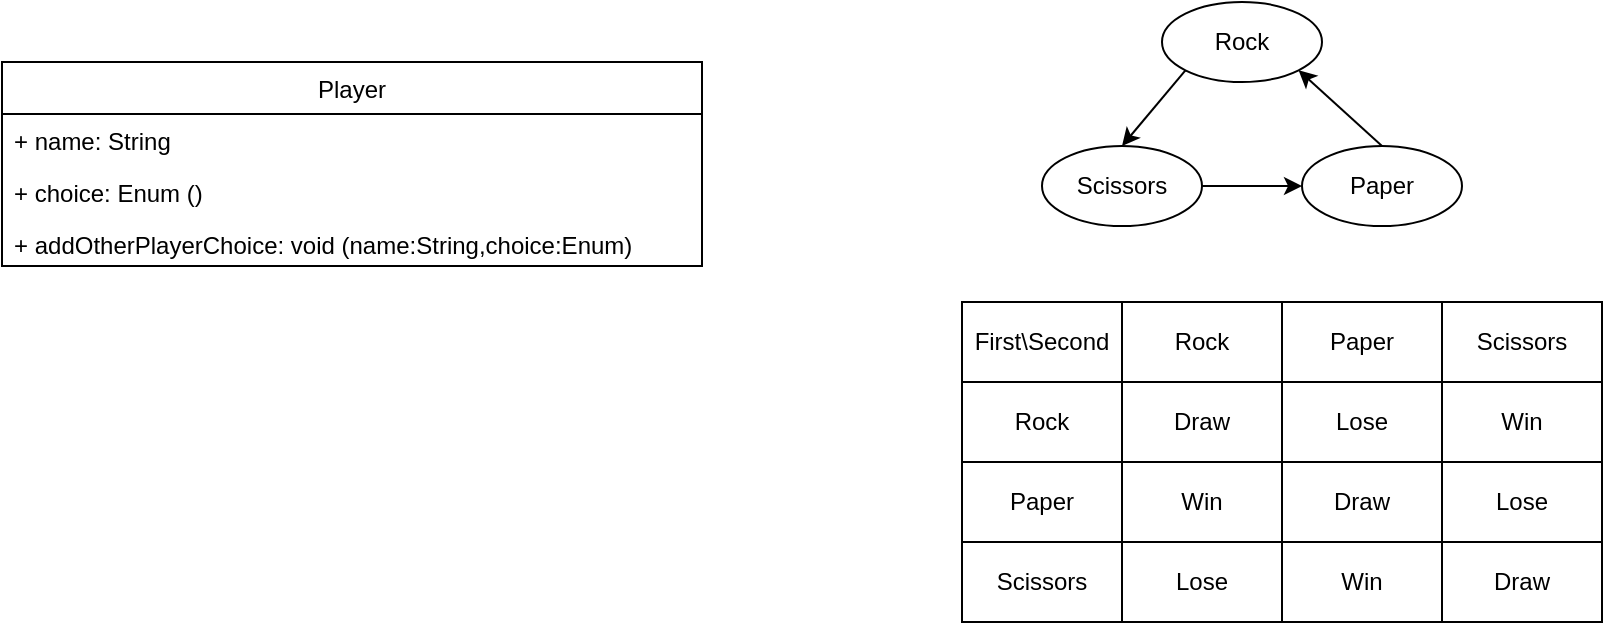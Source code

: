 <mxfile version="19.0.3" type="device"><diagram id="0XQvGi-TVbaC4sAmgrep" name="Page-1"><mxGraphModel dx="869" dy="599" grid="1" gridSize="10" guides="1" tooltips="1" connect="1" arrows="1" fold="1" page="1" pageScale="1" pageWidth="1169" pageHeight="1654" math="0" shadow="0"><root><mxCell id="0"/><mxCell id="1" parent="0"/><mxCell id="-9pchcS9NfuXSWEE5NT2-1" value="Player" style="swimlane;fontStyle=0;childLayout=stackLayout;horizontal=1;startSize=26;fillColor=none;horizontalStack=0;resizeParent=1;resizeParentMax=0;resizeLast=0;collapsible=1;marginBottom=0;" vertex="1" parent="1"><mxGeometry x="80" y="40" width="350" height="102" as="geometry"/></mxCell><mxCell id="-9pchcS9NfuXSWEE5NT2-2" value="+ name: String" style="text;strokeColor=none;fillColor=none;align=left;verticalAlign=top;spacingLeft=4;spacingRight=4;overflow=hidden;rotatable=0;points=[[0,0.5],[1,0.5]];portConstraint=eastwest;" vertex="1" parent="-9pchcS9NfuXSWEE5NT2-1"><mxGeometry y="26" width="350" height="26" as="geometry"/></mxCell><mxCell id="-9pchcS9NfuXSWEE5NT2-3" value="+ choice: Enum ()" style="text;strokeColor=none;fillColor=none;align=left;verticalAlign=top;spacingLeft=4;spacingRight=4;overflow=hidden;rotatable=0;points=[[0,0.5],[1,0.5]];portConstraint=eastwest;" vertex="1" parent="-9pchcS9NfuXSWEE5NT2-1"><mxGeometry y="52" width="350" height="26" as="geometry"/></mxCell><mxCell id="-9pchcS9NfuXSWEE5NT2-4" value="+ addOtherPlayerChoice: void (name:String,choice:Enum)" style="text;strokeColor=none;fillColor=none;align=left;verticalAlign=top;spacingLeft=4;spacingRight=4;overflow=hidden;rotatable=0;points=[[0,0.5],[1,0.5]];portConstraint=eastwest;" vertex="1" parent="-9pchcS9NfuXSWEE5NT2-1"><mxGeometry y="78" width="350" height="24" as="geometry"/></mxCell><mxCell id="-9pchcS9NfuXSWEE5NT2-5" value="Rock" style="ellipse;whiteSpace=wrap;html=1;" vertex="1" parent="1"><mxGeometry x="660" y="10" width="80" height="40" as="geometry"/></mxCell><mxCell id="-9pchcS9NfuXSWEE5NT2-6" value="Scissors" style="ellipse;whiteSpace=wrap;html=1;" vertex="1" parent="1"><mxGeometry x="600" y="82" width="80" height="40" as="geometry"/></mxCell><mxCell id="-9pchcS9NfuXSWEE5NT2-7" value="Paper" style="ellipse;whiteSpace=wrap;html=1;" vertex="1" parent="1"><mxGeometry x="730" y="82" width="80" height="40" as="geometry"/></mxCell><mxCell id="-9pchcS9NfuXSWEE5NT2-8" value="" style="endArrow=classic;html=1;rounded=0;exitX=0.5;exitY=0;exitDx=0;exitDy=0;entryX=1;entryY=1;entryDx=0;entryDy=0;" edge="1" parent="1" source="-9pchcS9NfuXSWEE5NT2-7" target="-9pchcS9NfuXSWEE5NT2-5"><mxGeometry width="50" height="50" relative="1" as="geometry"><mxPoint x="700" y="80" as="sourcePoint"/><mxPoint x="750" y="30" as="targetPoint"/></mxGeometry></mxCell><mxCell id="-9pchcS9NfuXSWEE5NT2-9" value="" style="endArrow=classic;html=1;rounded=0;exitX=1;exitY=0.5;exitDx=0;exitDy=0;entryX=0;entryY=0.5;entryDx=0;entryDy=0;" edge="1" parent="1" source="-9pchcS9NfuXSWEE5NT2-6" target="-9pchcS9NfuXSWEE5NT2-7"><mxGeometry width="50" height="50" relative="1" as="geometry"><mxPoint x="700" y="80" as="sourcePoint"/><mxPoint x="750" y="30" as="targetPoint"/></mxGeometry></mxCell><mxCell id="-9pchcS9NfuXSWEE5NT2-10" value="" style="endArrow=classic;html=1;rounded=0;exitX=0;exitY=1;exitDx=0;exitDy=0;entryX=0.5;entryY=0;entryDx=0;entryDy=0;" edge="1" parent="1" source="-9pchcS9NfuXSWEE5NT2-5" target="-9pchcS9NfuXSWEE5NT2-6"><mxGeometry width="50" height="50" relative="1" as="geometry"><mxPoint x="700" y="80" as="sourcePoint"/><mxPoint x="750" y="30" as="targetPoint"/></mxGeometry></mxCell><mxCell id="-9pchcS9NfuXSWEE5NT2-11" value="First\Second" style="rounded=0;whiteSpace=wrap;html=1;" vertex="1" parent="1"><mxGeometry x="560" y="160" width="80" height="40" as="geometry"/></mxCell><mxCell id="-9pchcS9NfuXSWEE5NT2-12" value="Rock" style="rounded=0;whiteSpace=wrap;html=1;" vertex="1" parent="1"><mxGeometry x="640" y="160" width="80" height="40" as="geometry"/></mxCell><mxCell id="-9pchcS9NfuXSWEE5NT2-13" value="Paper" style="rounded=0;whiteSpace=wrap;html=1;" vertex="1" parent="1"><mxGeometry x="720" y="160" width="80" height="40" as="geometry"/></mxCell><mxCell id="-9pchcS9NfuXSWEE5NT2-14" value="Scissors" style="rounded=0;whiteSpace=wrap;html=1;" vertex="1" parent="1"><mxGeometry x="800" y="160" width="80" height="40" as="geometry"/></mxCell><mxCell id="-9pchcS9NfuXSWEE5NT2-15" value="Rock" style="rounded=0;whiteSpace=wrap;html=1;" vertex="1" parent="1"><mxGeometry x="560" y="200" width="80" height="40" as="geometry"/></mxCell><mxCell id="-9pchcS9NfuXSWEE5NT2-16" value="Draw" style="rounded=0;whiteSpace=wrap;html=1;" vertex="1" parent="1"><mxGeometry x="640" y="200" width="80" height="40" as="geometry"/></mxCell><mxCell id="-9pchcS9NfuXSWEE5NT2-17" value="Lose" style="rounded=0;whiteSpace=wrap;html=1;" vertex="1" parent="1"><mxGeometry x="720" y="200" width="80" height="40" as="geometry"/></mxCell><mxCell id="-9pchcS9NfuXSWEE5NT2-18" value="Win" style="rounded=0;whiteSpace=wrap;html=1;" vertex="1" parent="1"><mxGeometry x="800" y="200" width="80" height="40" as="geometry"/></mxCell><mxCell id="-9pchcS9NfuXSWEE5NT2-19" value="Paper" style="rounded=0;whiteSpace=wrap;html=1;" vertex="1" parent="1"><mxGeometry x="560" y="240" width="80" height="40" as="geometry"/></mxCell><mxCell id="-9pchcS9NfuXSWEE5NT2-20" value="Win" style="rounded=0;whiteSpace=wrap;html=1;" vertex="1" parent="1"><mxGeometry x="640" y="240" width="80" height="40" as="geometry"/></mxCell><mxCell id="-9pchcS9NfuXSWEE5NT2-21" value="Draw" style="rounded=0;whiteSpace=wrap;html=1;" vertex="1" parent="1"><mxGeometry x="720" y="240" width="80" height="40" as="geometry"/></mxCell><mxCell id="-9pchcS9NfuXSWEE5NT2-22" value="Lose" style="rounded=0;whiteSpace=wrap;html=1;" vertex="1" parent="1"><mxGeometry x="800" y="240" width="80" height="40" as="geometry"/></mxCell><mxCell id="-9pchcS9NfuXSWEE5NT2-23" value="Scissors" style="rounded=0;whiteSpace=wrap;html=1;" vertex="1" parent="1"><mxGeometry x="560" y="280" width="80" height="40" as="geometry"/></mxCell><mxCell id="-9pchcS9NfuXSWEE5NT2-24" value="Lose" style="rounded=0;whiteSpace=wrap;html=1;" vertex="1" parent="1"><mxGeometry x="640" y="280" width="80" height="40" as="geometry"/></mxCell><mxCell id="-9pchcS9NfuXSWEE5NT2-25" value="Win" style="rounded=0;whiteSpace=wrap;html=1;" vertex="1" parent="1"><mxGeometry x="720" y="280" width="80" height="40" as="geometry"/></mxCell><mxCell id="-9pchcS9NfuXSWEE5NT2-26" value="Draw" style="rounded=0;whiteSpace=wrap;html=1;" vertex="1" parent="1"><mxGeometry x="800" y="280" width="80" height="40" as="geometry"/></mxCell></root></mxGraphModel></diagram></mxfile>